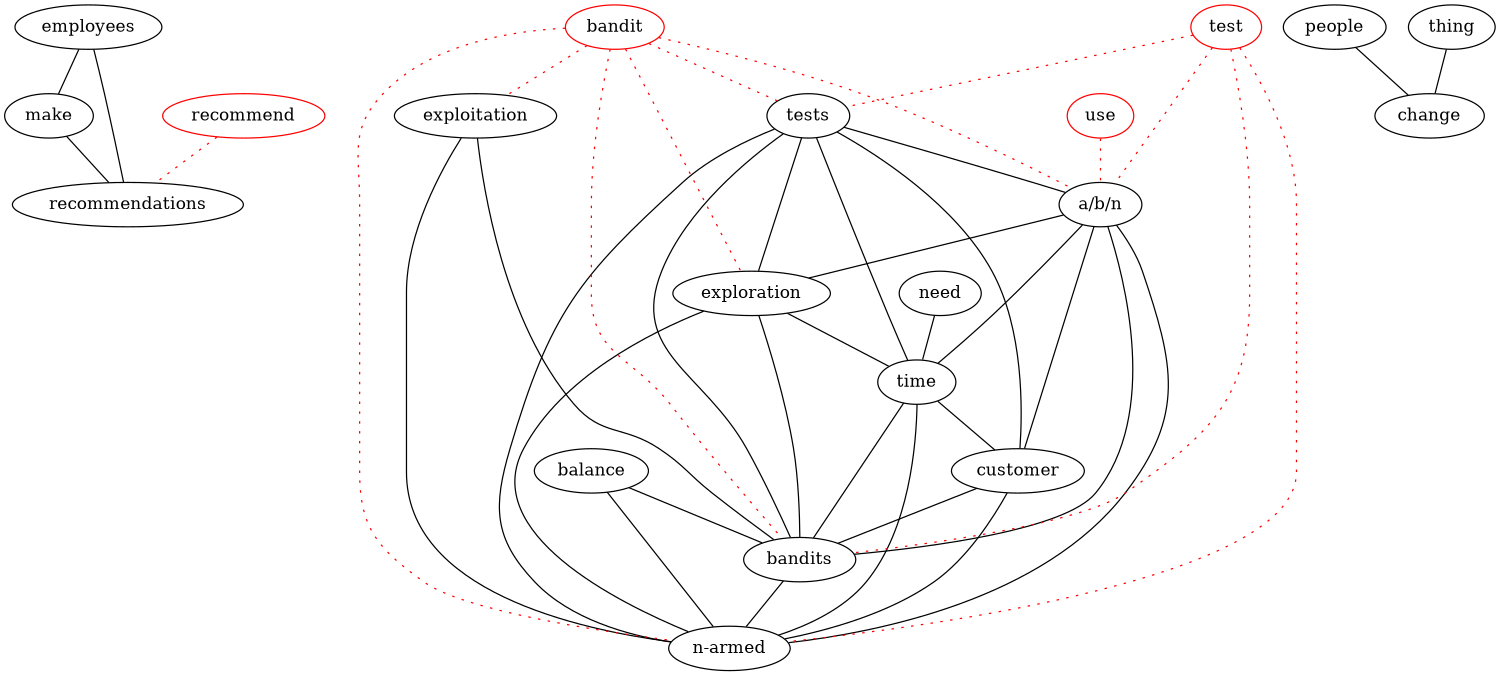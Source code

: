 graph keygraph {
graph [size="10,10"]
make [color="black"]
recommendations [color="black"]
exploitation [color="black"]
need [color="black"]
time [color="black"]
people [color="black"]
change [color="black"]
customer [color="black"]
balance [color="black"]
"a/b/n" [color="black"]
thing [color="black"]
"n-armed" [color="black"]
exploration [color="black"]
bandits [color="black"]
tests [color="black"]
employees [color="black"]
recommend [color="red"]
bandit [color="red"]
test [color="red"]
use [color="red"]
balance--bandits
balance--"n-armed"
employees--make
employees--recommendations
make--recommendations
tests--exploration
tests--time
tests--customer
"a/b/n"--exploration
"a/b/n"--time
"a/b/n"--customer
people--change
exploration--time
need--time
time--bandits
time--"n-armed"
customer--bandits
customer--"n-armed"
thing--change
exploitation--bandits
exploitation--"n-armed"
exploration--bandits
exploration--"n-armed"
time--customer
tests--"a/b/n"
tests--bandits
tests--"n-armed"
"a/b/n"--bandits
"a/b/n"--"n-armed"
bandits--"n-armed"
recommend--recommendations [color="red", style="dotted"]
use--"a/b/n" [color="red", style="dotted"]
bandit--exploitation [color="red", style="dotted"]
bandit--exploration [color="red", style="dotted"]
test--tests [color="red", style="dotted"]
test--bandits [color="red", style="dotted"]
test--"n-armed" [color="red", style="dotted"]
bandit--tests [color="red", style="dotted"]
bandit--"a/b/n" [color="red", style="dotted"]
test--"a/b/n" [color="red", style="dotted"]
bandit--bandits [color="red", style="dotted"]
bandit--"n-armed" [color="red", style="dotted"]
}